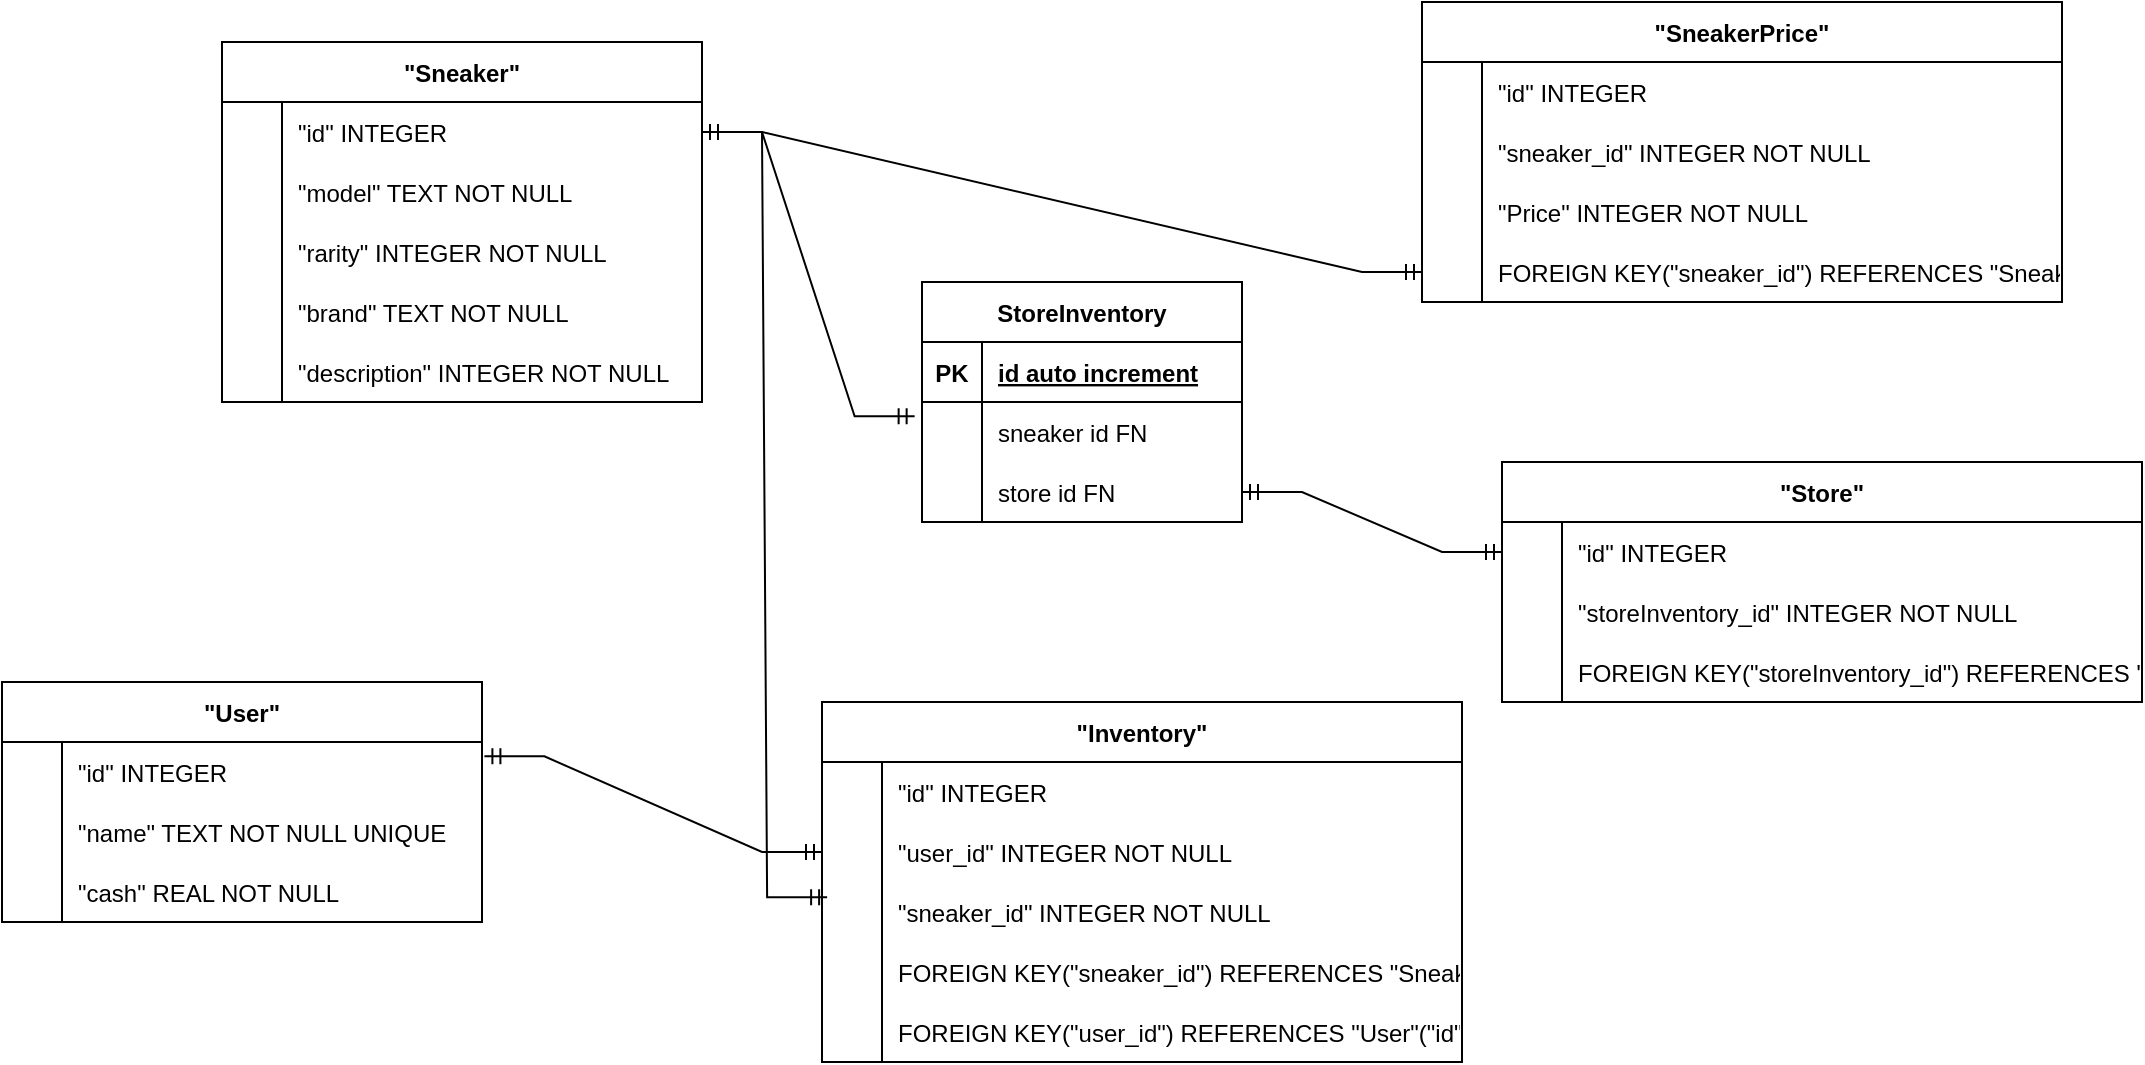 <mxfile version="22.0.4" type="device">
  <diagram name="Page-1" id="aLTnzDrdi68GQUq056x8">
    <mxGraphModel dx="2471" dy="1086" grid="1" gridSize="10" guides="1" tooltips="1" connect="1" arrows="1" fold="1" page="1" pageScale="1" pageWidth="827" pageHeight="1169" math="0" shadow="0">
      <root>
        <mxCell id="0" />
        <mxCell id="1" parent="0" />
        <mxCell id="zHR9sFceW6-5K7BsmSqL-1" value="&quot;User&quot;" style="shape=table;startSize=30;container=1;collapsible=1;childLayout=tableLayout;fixedRows=1;rowLines=0;fontStyle=1;align=center;resizeLast=1;" vertex="1" parent="1">
          <mxGeometry x="-610" y="510" width="240" height="120" as="geometry" />
        </mxCell>
        <mxCell id="zHR9sFceW6-5K7BsmSqL-2" value="" style="shape=tableRow;horizontal=0;startSize=0;swimlaneHead=0;swimlaneBody=0;fillColor=none;collapsible=0;dropTarget=0;points=[[0,0.5],[1,0.5]];portConstraint=eastwest;strokeColor=inherit;top=0;left=0;right=0;bottom=0;" vertex="1" parent="zHR9sFceW6-5K7BsmSqL-1">
          <mxGeometry y="30" width="240" height="30" as="geometry" />
        </mxCell>
        <mxCell id="zHR9sFceW6-5K7BsmSqL-3" value="" style="shape=partialRectangle;overflow=hidden;connectable=0;fillColor=none;strokeColor=inherit;top=0;left=0;bottom=0;right=0;" vertex="1" parent="zHR9sFceW6-5K7BsmSqL-2">
          <mxGeometry width="30" height="30" as="geometry">
            <mxRectangle width="30" height="30" as="alternateBounds" />
          </mxGeometry>
        </mxCell>
        <mxCell id="zHR9sFceW6-5K7BsmSqL-4" value="&quot;id&quot;&#x9;INTEGER" style="shape=partialRectangle;overflow=hidden;connectable=0;fillColor=none;align=left;strokeColor=inherit;top=0;left=0;bottom=0;right=0;spacingLeft=6;" vertex="1" parent="zHR9sFceW6-5K7BsmSqL-2">
          <mxGeometry x="30" width="210" height="30" as="geometry">
            <mxRectangle width="210" height="30" as="alternateBounds" />
          </mxGeometry>
        </mxCell>
        <mxCell id="zHR9sFceW6-5K7BsmSqL-5" value="" style="shape=tableRow;horizontal=0;startSize=0;swimlaneHead=0;swimlaneBody=0;fillColor=none;collapsible=0;dropTarget=0;points=[[0,0.5],[1,0.5]];portConstraint=eastwest;strokeColor=inherit;top=0;left=0;right=0;bottom=0;" vertex="1" parent="zHR9sFceW6-5K7BsmSqL-1">
          <mxGeometry y="60" width="240" height="30" as="geometry" />
        </mxCell>
        <mxCell id="zHR9sFceW6-5K7BsmSqL-6" value="" style="shape=partialRectangle;overflow=hidden;connectable=0;fillColor=none;strokeColor=inherit;top=0;left=0;bottom=0;right=0;" vertex="1" parent="zHR9sFceW6-5K7BsmSqL-5">
          <mxGeometry width="30" height="30" as="geometry">
            <mxRectangle width="30" height="30" as="alternateBounds" />
          </mxGeometry>
        </mxCell>
        <mxCell id="zHR9sFceW6-5K7BsmSqL-7" value="&quot;name&quot;&#x9;TEXT NOT NULL UNIQUE" style="shape=partialRectangle;overflow=hidden;connectable=0;fillColor=none;align=left;strokeColor=inherit;top=0;left=0;bottom=0;right=0;spacingLeft=6;" vertex="1" parent="zHR9sFceW6-5K7BsmSqL-5">
          <mxGeometry x="30" width="210" height="30" as="geometry">
            <mxRectangle width="210" height="30" as="alternateBounds" />
          </mxGeometry>
        </mxCell>
        <mxCell id="zHR9sFceW6-5K7BsmSqL-8" value="" style="shape=tableRow;horizontal=0;startSize=0;swimlaneHead=0;swimlaneBody=0;fillColor=none;collapsible=0;dropTarget=0;points=[[0,0.5],[1,0.5]];portConstraint=eastwest;strokeColor=inherit;top=0;left=0;right=0;bottom=0;" vertex="1" parent="zHR9sFceW6-5K7BsmSqL-1">
          <mxGeometry y="90" width="240" height="30" as="geometry" />
        </mxCell>
        <mxCell id="zHR9sFceW6-5K7BsmSqL-9" value="" style="shape=partialRectangle;overflow=hidden;connectable=0;fillColor=none;strokeColor=inherit;top=0;left=0;bottom=0;right=0;" vertex="1" parent="zHR9sFceW6-5K7BsmSqL-8">
          <mxGeometry width="30" height="30" as="geometry">
            <mxRectangle width="30" height="30" as="alternateBounds" />
          </mxGeometry>
        </mxCell>
        <mxCell id="zHR9sFceW6-5K7BsmSqL-10" value="&quot;cash&quot;&#x9;REAL NOT NULL" style="shape=partialRectangle;overflow=hidden;connectable=0;fillColor=none;align=left;strokeColor=inherit;top=0;left=0;bottom=0;right=0;spacingLeft=6;" vertex="1" parent="zHR9sFceW6-5K7BsmSqL-8">
          <mxGeometry x="30" width="210" height="30" as="geometry">
            <mxRectangle width="210" height="30" as="alternateBounds" />
          </mxGeometry>
        </mxCell>
        <mxCell id="zHR9sFceW6-5K7BsmSqL-11" value="&quot;Sneaker&quot;" style="shape=table;startSize=30;container=1;collapsible=1;childLayout=tableLayout;fixedRows=1;rowLines=0;fontStyle=1;align=center;resizeLast=1;" vertex="1" parent="1">
          <mxGeometry x="-500" y="190" width="240" height="180" as="geometry" />
        </mxCell>
        <mxCell id="zHR9sFceW6-5K7BsmSqL-12" value="" style="shape=tableRow;horizontal=0;startSize=0;swimlaneHead=0;swimlaneBody=0;fillColor=none;collapsible=0;dropTarget=0;points=[[0,0.5],[1,0.5]];portConstraint=eastwest;strokeColor=inherit;top=0;left=0;right=0;bottom=0;" vertex="1" parent="zHR9sFceW6-5K7BsmSqL-11">
          <mxGeometry y="30" width="240" height="30" as="geometry" />
        </mxCell>
        <mxCell id="zHR9sFceW6-5K7BsmSqL-13" value="" style="shape=partialRectangle;overflow=hidden;connectable=0;fillColor=none;strokeColor=inherit;top=0;left=0;bottom=0;right=0;" vertex="1" parent="zHR9sFceW6-5K7BsmSqL-12">
          <mxGeometry width="30" height="30" as="geometry">
            <mxRectangle width="30" height="30" as="alternateBounds" />
          </mxGeometry>
        </mxCell>
        <mxCell id="zHR9sFceW6-5K7BsmSqL-14" value="&quot;id&quot;&#x9;INTEGER" style="shape=partialRectangle;overflow=hidden;connectable=0;fillColor=none;align=left;strokeColor=inherit;top=0;left=0;bottom=0;right=0;spacingLeft=6;" vertex="1" parent="zHR9sFceW6-5K7BsmSqL-12">
          <mxGeometry x="30" width="210" height="30" as="geometry">
            <mxRectangle width="210" height="30" as="alternateBounds" />
          </mxGeometry>
        </mxCell>
        <mxCell id="zHR9sFceW6-5K7BsmSqL-15" value="" style="shape=tableRow;horizontal=0;startSize=0;swimlaneHead=0;swimlaneBody=0;fillColor=none;collapsible=0;dropTarget=0;points=[[0,0.5],[1,0.5]];portConstraint=eastwest;strokeColor=inherit;top=0;left=0;right=0;bottom=0;" vertex="1" parent="zHR9sFceW6-5K7BsmSqL-11">
          <mxGeometry y="60" width="240" height="30" as="geometry" />
        </mxCell>
        <mxCell id="zHR9sFceW6-5K7BsmSqL-16" value="" style="shape=partialRectangle;overflow=hidden;connectable=0;fillColor=none;strokeColor=inherit;top=0;left=0;bottom=0;right=0;" vertex="1" parent="zHR9sFceW6-5K7BsmSqL-15">
          <mxGeometry width="30" height="30" as="geometry">
            <mxRectangle width="30" height="30" as="alternateBounds" />
          </mxGeometry>
        </mxCell>
        <mxCell id="zHR9sFceW6-5K7BsmSqL-17" value="&quot;model&quot;&#x9;TEXT NOT NULL" style="shape=partialRectangle;overflow=hidden;connectable=0;fillColor=none;align=left;strokeColor=inherit;top=0;left=0;bottom=0;right=0;spacingLeft=6;" vertex="1" parent="zHR9sFceW6-5K7BsmSqL-15">
          <mxGeometry x="30" width="210" height="30" as="geometry">
            <mxRectangle width="210" height="30" as="alternateBounds" />
          </mxGeometry>
        </mxCell>
        <mxCell id="zHR9sFceW6-5K7BsmSqL-18" value="" style="shape=tableRow;horizontal=0;startSize=0;swimlaneHead=0;swimlaneBody=0;fillColor=none;collapsible=0;dropTarget=0;points=[[0,0.5],[1,0.5]];portConstraint=eastwest;strokeColor=inherit;top=0;left=0;right=0;bottom=0;" vertex="1" parent="zHR9sFceW6-5K7BsmSqL-11">
          <mxGeometry y="90" width="240" height="30" as="geometry" />
        </mxCell>
        <mxCell id="zHR9sFceW6-5K7BsmSqL-19" value="" style="shape=partialRectangle;overflow=hidden;connectable=0;fillColor=none;strokeColor=inherit;top=0;left=0;bottom=0;right=0;" vertex="1" parent="zHR9sFceW6-5K7BsmSqL-18">
          <mxGeometry width="30" height="30" as="geometry">
            <mxRectangle width="30" height="30" as="alternateBounds" />
          </mxGeometry>
        </mxCell>
        <mxCell id="zHR9sFceW6-5K7BsmSqL-20" value="&quot;rarity&quot;&#x9;INTEGER NOT NULL" style="shape=partialRectangle;overflow=hidden;connectable=0;fillColor=none;align=left;strokeColor=inherit;top=0;left=0;bottom=0;right=0;spacingLeft=6;" vertex="1" parent="zHR9sFceW6-5K7BsmSqL-18">
          <mxGeometry x="30" width="210" height="30" as="geometry">
            <mxRectangle width="210" height="30" as="alternateBounds" />
          </mxGeometry>
        </mxCell>
        <mxCell id="zHR9sFceW6-5K7BsmSqL-21" value="" style="shape=tableRow;horizontal=0;startSize=0;swimlaneHead=0;swimlaneBody=0;fillColor=none;collapsible=0;dropTarget=0;points=[[0,0.5],[1,0.5]];portConstraint=eastwest;strokeColor=inherit;top=0;left=0;right=0;bottom=0;" vertex="1" parent="zHR9sFceW6-5K7BsmSqL-11">
          <mxGeometry y="120" width="240" height="30" as="geometry" />
        </mxCell>
        <mxCell id="zHR9sFceW6-5K7BsmSqL-22" value="" style="shape=partialRectangle;overflow=hidden;connectable=0;fillColor=none;strokeColor=inherit;top=0;left=0;bottom=0;right=0;" vertex="1" parent="zHR9sFceW6-5K7BsmSqL-21">
          <mxGeometry width="30" height="30" as="geometry">
            <mxRectangle width="30" height="30" as="alternateBounds" />
          </mxGeometry>
        </mxCell>
        <mxCell id="zHR9sFceW6-5K7BsmSqL-23" value="&quot;brand&quot;&#x9;TEXT NOT NULL" style="shape=partialRectangle;overflow=hidden;connectable=0;fillColor=none;align=left;strokeColor=inherit;top=0;left=0;bottom=0;right=0;spacingLeft=6;" vertex="1" parent="zHR9sFceW6-5K7BsmSqL-21">
          <mxGeometry x="30" width="210" height="30" as="geometry">
            <mxRectangle width="210" height="30" as="alternateBounds" />
          </mxGeometry>
        </mxCell>
        <mxCell id="zHR9sFceW6-5K7BsmSqL-24" value="" style="shape=tableRow;horizontal=0;startSize=0;swimlaneHead=0;swimlaneBody=0;fillColor=none;collapsible=0;dropTarget=0;points=[[0,0.5],[1,0.5]];portConstraint=eastwest;strokeColor=inherit;top=0;left=0;right=0;bottom=0;" vertex="1" parent="zHR9sFceW6-5K7BsmSqL-11">
          <mxGeometry y="150" width="240" height="30" as="geometry" />
        </mxCell>
        <mxCell id="zHR9sFceW6-5K7BsmSqL-25" value="" style="shape=partialRectangle;overflow=hidden;connectable=0;fillColor=none;strokeColor=inherit;top=0;left=0;bottom=0;right=0;" vertex="1" parent="zHR9sFceW6-5K7BsmSqL-24">
          <mxGeometry width="30" height="30" as="geometry">
            <mxRectangle width="30" height="30" as="alternateBounds" />
          </mxGeometry>
        </mxCell>
        <mxCell id="zHR9sFceW6-5K7BsmSqL-26" value="&quot;description&quot;&#x9;INTEGER NOT NULL" style="shape=partialRectangle;overflow=hidden;connectable=0;fillColor=none;align=left;strokeColor=inherit;top=0;left=0;bottom=0;right=0;spacingLeft=6;" vertex="1" parent="zHR9sFceW6-5K7BsmSqL-24">
          <mxGeometry x="30" width="210" height="30" as="geometry">
            <mxRectangle width="210" height="30" as="alternateBounds" />
          </mxGeometry>
        </mxCell>
        <mxCell id="zHR9sFceW6-5K7BsmSqL-27" value="&quot;SneakerPrice&quot;" style="shape=table;startSize=30;container=1;collapsible=1;childLayout=tableLayout;fixedRows=1;rowLines=0;fontStyle=1;align=center;resizeLast=1;" vertex="1" parent="1">
          <mxGeometry x="100" y="170" width="320" height="150" as="geometry" />
        </mxCell>
        <mxCell id="zHR9sFceW6-5K7BsmSqL-28" value="" style="shape=tableRow;horizontal=0;startSize=0;swimlaneHead=0;swimlaneBody=0;fillColor=none;collapsible=0;dropTarget=0;points=[[0,0.5],[1,0.5]];portConstraint=eastwest;strokeColor=inherit;top=0;left=0;right=0;bottom=0;" vertex="1" parent="zHR9sFceW6-5K7BsmSqL-27">
          <mxGeometry y="30" width="320" height="30" as="geometry" />
        </mxCell>
        <mxCell id="zHR9sFceW6-5K7BsmSqL-29" value="" style="shape=partialRectangle;overflow=hidden;connectable=0;fillColor=none;strokeColor=inherit;top=0;left=0;bottom=0;right=0;" vertex="1" parent="zHR9sFceW6-5K7BsmSqL-28">
          <mxGeometry width="30" height="30" as="geometry">
            <mxRectangle width="30" height="30" as="alternateBounds" />
          </mxGeometry>
        </mxCell>
        <mxCell id="zHR9sFceW6-5K7BsmSqL-30" value="&quot;id&quot;&#x9;INTEGER" style="shape=partialRectangle;overflow=hidden;connectable=0;fillColor=none;align=left;strokeColor=inherit;top=0;left=0;bottom=0;right=0;spacingLeft=6;" vertex="1" parent="zHR9sFceW6-5K7BsmSqL-28">
          <mxGeometry x="30" width="290" height="30" as="geometry">
            <mxRectangle width="290" height="30" as="alternateBounds" />
          </mxGeometry>
        </mxCell>
        <mxCell id="zHR9sFceW6-5K7BsmSqL-31" value="" style="shape=tableRow;horizontal=0;startSize=0;swimlaneHead=0;swimlaneBody=0;fillColor=none;collapsible=0;dropTarget=0;points=[[0,0.5],[1,0.5]];portConstraint=eastwest;strokeColor=inherit;top=0;left=0;right=0;bottom=0;" vertex="1" parent="zHR9sFceW6-5K7BsmSqL-27">
          <mxGeometry y="60" width="320" height="30" as="geometry" />
        </mxCell>
        <mxCell id="zHR9sFceW6-5K7BsmSqL-32" value="" style="shape=partialRectangle;overflow=hidden;connectable=0;fillColor=none;strokeColor=inherit;top=0;left=0;bottom=0;right=0;" vertex="1" parent="zHR9sFceW6-5K7BsmSqL-31">
          <mxGeometry width="30" height="30" as="geometry">
            <mxRectangle width="30" height="30" as="alternateBounds" />
          </mxGeometry>
        </mxCell>
        <mxCell id="zHR9sFceW6-5K7BsmSqL-33" value="&quot;sneaker_id&quot;&#x9;INTEGER NOT NULL" style="shape=partialRectangle;overflow=hidden;connectable=0;fillColor=none;align=left;strokeColor=inherit;top=0;left=0;bottom=0;right=0;spacingLeft=6;" vertex="1" parent="zHR9sFceW6-5K7BsmSqL-31">
          <mxGeometry x="30" width="290" height="30" as="geometry">
            <mxRectangle width="290" height="30" as="alternateBounds" />
          </mxGeometry>
        </mxCell>
        <mxCell id="zHR9sFceW6-5K7BsmSqL-34" value="" style="shape=tableRow;horizontal=0;startSize=0;swimlaneHead=0;swimlaneBody=0;fillColor=none;collapsible=0;dropTarget=0;points=[[0,0.5],[1,0.5]];portConstraint=eastwest;strokeColor=inherit;top=0;left=0;right=0;bottom=0;" vertex="1" parent="zHR9sFceW6-5K7BsmSqL-27">
          <mxGeometry y="90" width="320" height="30" as="geometry" />
        </mxCell>
        <mxCell id="zHR9sFceW6-5K7BsmSqL-35" value="" style="shape=partialRectangle;overflow=hidden;connectable=0;fillColor=none;strokeColor=inherit;top=0;left=0;bottom=0;right=0;" vertex="1" parent="zHR9sFceW6-5K7BsmSqL-34">
          <mxGeometry width="30" height="30" as="geometry">
            <mxRectangle width="30" height="30" as="alternateBounds" />
          </mxGeometry>
        </mxCell>
        <mxCell id="zHR9sFceW6-5K7BsmSqL-36" value="&quot;Price&quot;&#x9;INTEGER NOT NULL" style="shape=partialRectangle;overflow=hidden;connectable=0;fillColor=none;align=left;strokeColor=inherit;top=0;left=0;bottom=0;right=0;spacingLeft=6;" vertex="1" parent="zHR9sFceW6-5K7BsmSqL-34">
          <mxGeometry x="30" width="290" height="30" as="geometry">
            <mxRectangle width="290" height="30" as="alternateBounds" />
          </mxGeometry>
        </mxCell>
        <mxCell id="zHR9sFceW6-5K7BsmSqL-37" value="" style="shape=tableRow;horizontal=0;startSize=0;swimlaneHead=0;swimlaneBody=0;fillColor=none;collapsible=0;dropTarget=0;points=[[0,0.5],[1,0.5]];portConstraint=eastwest;strokeColor=inherit;top=0;left=0;right=0;bottom=0;" vertex="1" parent="zHR9sFceW6-5K7BsmSqL-27">
          <mxGeometry y="120" width="320" height="30" as="geometry" />
        </mxCell>
        <mxCell id="zHR9sFceW6-5K7BsmSqL-38" value="" style="shape=partialRectangle;overflow=hidden;connectable=0;fillColor=none;strokeColor=inherit;top=0;left=0;bottom=0;right=0;" vertex="1" parent="zHR9sFceW6-5K7BsmSqL-37">
          <mxGeometry width="30" height="30" as="geometry">
            <mxRectangle width="30" height="30" as="alternateBounds" />
          </mxGeometry>
        </mxCell>
        <mxCell id="zHR9sFceW6-5K7BsmSqL-39" value="FOREIGN KEY(&quot;sneaker_id&quot;) REFERENCES &quot;Sneaker&quot;(&quot;id&quot;)" style="shape=partialRectangle;overflow=hidden;connectable=0;fillColor=none;align=left;strokeColor=inherit;top=0;left=0;bottom=0;right=0;spacingLeft=6;" vertex="1" parent="zHR9sFceW6-5K7BsmSqL-37">
          <mxGeometry x="30" width="290" height="30" as="geometry">
            <mxRectangle width="290" height="30" as="alternateBounds" />
          </mxGeometry>
        </mxCell>
        <mxCell id="zHR9sFceW6-5K7BsmSqL-40" value="&quot;Inventory&quot;" style="shape=table;startSize=30;container=1;collapsible=1;childLayout=tableLayout;fixedRows=1;rowLines=0;fontStyle=1;align=center;resizeLast=1;" vertex="1" parent="1">
          <mxGeometry x="-200" y="520" width="320" height="180" as="geometry" />
        </mxCell>
        <mxCell id="zHR9sFceW6-5K7BsmSqL-41" value="" style="shape=tableRow;horizontal=0;startSize=0;swimlaneHead=0;swimlaneBody=0;fillColor=none;collapsible=0;dropTarget=0;points=[[0,0.5],[1,0.5]];portConstraint=eastwest;strokeColor=inherit;top=0;left=0;right=0;bottom=0;" vertex="1" parent="zHR9sFceW6-5K7BsmSqL-40">
          <mxGeometry y="30" width="320" height="30" as="geometry" />
        </mxCell>
        <mxCell id="zHR9sFceW6-5K7BsmSqL-42" value="" style="shape=partialRectangle;overflow=hidden;connectable=0;fillColor=none;strokeColor=inherit;top=0;left=0;bottom=0;right=0;" vertex="1" parent="zHR9sFceW6-5K7BsmSqL-41">
          <mxGeometry width="30" height="30" as="geometry">
            <mxRectangle width="30" height="30" as="alternateBounds" />
          </mxGeometry>
        </mxCell>
        <mxCell id="zHR9sFceW6-5K7BsmSqL-43" value="&quot;id&quot;&#x9;INTEGER" style="shape=partialRectangle;overflow=hidden;connectable=0;fillColor=none;align=left;strokeColor=inherit;top=0;left=0;bottom=0;right=0;spacingLeft=6;" vertex="1" parent="zHR9sFceW6-5K7BsmSqL-41">
          <mxGeometry x="30" width="290" height="30" as="geometry">
            <mxRectangle width="290" height="30" as="alternateBounds" />
          </mxGeometry>
        </mxCell>
        <mxCell id="zHR9sFceW6-5K7BsmSqL-44" value="" style="shape=tableRow;horizontal=0;startSize=0;swimlaneHead=0;swimlaneBody=0;fillColor=none;collapsible=0;dropTarget=0;points=[[0,0.5],[1,0.5]];portConstraint=eastwest;strokeColor=inherit;top=0;left=0;right=0;bottom=0;" vertex="1" parent="zHR9sFceW6-5K7BsmSqL-40">
          <mxGeometry y="60" width="320" height="30" as="geometry" />
        </mxCell>
        <mxCell id="zHR9sFceW6-5K7BsmSqL-45" value="" style="shape=partialRectangle;overflow=hidden;connectable=0;fillColor=none;strokeColor=inherit;top=0;left=0;bottom=0;right=0;" vertex="1" parent="zHR9sFceW6-5K7BsmSqL-44">
          <mxGeometry width="30" height="30" as="geometry">
            <mxRectangle width="30" height="30" as="alternateBounds" />
          </mxGeometry>
        </mxCell>
        <mxCell id="zHR9sFceW6-5K7BsmSqL-46" value="&quot;user_id&quot;&#x9;INTEGER NOT NULL" style="shape=partialRectangle;overflow=hidden;connectable=0;fillColor=none;align=left;strokeColor=inherit;top=0;left=0;bottom=0;right=0;spacingLeft=6;" vertex="1" parent="zHR9sFceW6-5K7BsmSqL-44">
          <mxGeometry x="30" width="290" height="30" as="geometry">
            <mxRectangle width="290" height="30" as="alternateBounds" />
          </mxGeometry>
        </mxCell>
        <mxCell id="zHR9sFceW6-5K7BsmSqL-47" value="" style="shape=tableRow;horizontal=0;startSize=0;swimlaneHead=0;swimlaneBody=0;fillColor=none;collapsible=0;dropTarget=0;points=[[0,0.5],[1,0.5]];portConstraint=eastwest;strokeColor=inherit;top=0;left=0;right=0;bottom=0;" vertex="1" parent="zHR9sFceW6-5K7BsmSqL-40">
          <mxGeometry y="90" width="320" height="30" as="geometry" />
        </mxCell>
        <mxCell id="zHR9sFceW6-5K7BsmSqL-48" value="" style="shape=partialRectangle;overflow=hidden;connectable=0;fillColor=none;strokeColor=inherit;top=0;left=0;bottom=0;right=0;" vertex="1" parent="zHR9sFceW6-5K7BsmSqL-47">
          <mxGeometry width="30" height="30" as="geometry">
            <mxRectangle width="30" height="30" as="alternateBounds" />
          </mxGeometry>
        </mxCell>
        <mxCell id="zHR9sFceW6-5K7BsmSqL-49" value="&quot;sneaker_id&quot;&#x9;INTEGER NOT NULL" style="shape=partialRectangle;overflow=hidden;connectable=0;fillColor=none;align=left;strokeColor=inherit;top=0;left=0;bottom=0;right=0;spacingLeft=6;" vertex="1" parent="zHR9sFceW6-5K7BsmSqL-47">
          <mxGeometry x="30" width="290" height="30" as="geometry">
            <mxRectangle width="290" height="30" as="alternateBounds" />
          </mxGeometry>
        </mxCell>
        <mxCell id="zHR9sFceW6-5K7BsmSqL-50" value="" style="shape=tableRow;horizontal=0;startSize=0;swimlaneHead=0;swimlaneBody=0;fillColor=none;collapsible=0;dropTarget=0;points=[[0,0.5],[1,0.5]];portConstraint=eastwest;strokeColor=inherit;top=0;left=0;right=0;bottom=0;" vertex="1" parent="zHR9sFceW6-5K7BsmSqL-40">
          <mxGeometry y="120" width="320" height="30" as="geometry" />
        </mxCell>
        <mxCell id="zHR9sFceW6-5K7BsmSqL-51" value="" style="shape=partialRectangle;overflow=hidden;connectable=0;fillColor=none;strokeColor=inherit;top=0;left=0;bottom=0;right=0;" vertex="1" parent="zHR9sFceW6-5K7BsmSqL-50">
          <mxGeometry width="30" height="30" as="geometry">
            <mxRectangle width="30" height="30" as="alternateBounds" />
          </mxGeometry>
        </mxCell>
        <mxCell id="zHR9sFceW6-5K7BsmSqL-52" value="FOREIGN KEY(&quot;sneaker_id&quot;) REFERENCES &quot;Sneaker&quot;(&quot;id&quot;)" style="shape=partialRectangle;overflow=hidden;connectable=0;fillColor=none;align=left;strokeColor=inherit;top=0;left=0;bottom=0;right=0;spacingLeft=6;" vertex="1" parent="zHR9sFceW6-5K7BsmSqL-50">
          <mxGeometry x="30" width="290" height="30" as="geometry">
            <mxRectangle width="290" height="30" as="alternateBounds" />
          </mxGeometry>
        </mxCell>
        <mxCell id="zHR9sFceW6-5K7BsmSqL-53" value="" style="shape=tableRow;horizontal=0;startSize=0;swimlaneHead=0;swimlaneBody=0;fillColor=none;collapsible=0;dropTarget=0;points=[[0,0.5],[1,0.5]];portConstraint=eastwest;strokeColor=inherit;top=0;left=0;right=0;bottom=0;" vertex="1" parent="zHR9sFceW6-5K7BsmSqL-40">
          <mxGeometry y="150" width="320" height="30" as="geometry" />
        </mxCell>
        <mxCell id="zHR9sFceW6-5K7BsmSqL-54" value="" style="shape=partialRectangle;overflow=hidden;connectable=0;fillColor=none;strokeColor=inherit;top=0;left=0;bottom=0;right=0;" vertex="1" parent="zHR9sFceW6-5K7BsmSqL-53">
          <mxGeometry width="30" height="30" as="geometry">
            <mxRectangle width="30" height="30" as="alternateBounds" />
          </mxGeometry>
        </mxCell>
        <mxCell id="zHR9sFceW6-5K7BsmSqL-55" value="FOREIGN KEY(&quot;user_id&quot;) REFERENCES &quot;User&quot;(&quot;id&quot;)" style="shape=partialRectangle;overflow=hidden;connectable=0;fillColor=none;align=left;strokeColor=inherit;top=0;left=0;bottom=0;right=0;spacingLeft=6;" vertex="1" parent="zHR9sFceW6-5K7BsmSqL-53">
          <mxGeometry x="30" width="290" height="30" as="geometry">
            <mxRectangle width="290" height="30" as="alternateBounds" />
          </mxGeometry>
        </mxCell>
        <mxCell id="zHR9sFceW6-5K7BsmSqL-70" value="" style="edgeStyle=entityRelationEdgeStyle;fontSize=12;html=1;endArrow=ERmandOne;startArrow=ERmandOne;rounded=0;exitX=1;exitY=0.5;exitDx=0;exitDy=0;entryX=0;entryY=0.5;entryDx=0;entryDy=0;" edge="1" parent="1" source="zHR9sFceW6-5K7BsmSqL-12" target="zHR9sFceW6-5K7BsmSqL-37">
          <mxGeometry width="100" height="100" relative="1" as="geometry">
            <mxPoint x="180" y="480" as="sourcePoint" />
            <mxPoint x="280" y="380" as="targetPoint" />
          </mxGeometry>
        </mxCell>
        <mxCell id="zHR9sFceW6-5K7BsmSqL-71" value="" style="edgeStyle=entityRelationEdgeStyle;fontSize=12;html=1;endArrow=ERmandOne;startArrow=ERmandOne;rounded=0;exitX=1.005;exitY=0.239;exitDx=0;exitDy=0;exitPerimeter=0;" edge="1" parent="1" source="zHR9sFceW6-5K7BsmSqL-2" target="zHR9sFceW6-5K7BsmSqL-44">
          <mxGeometry width="100" height="100" relative="1" as="geometry">
            <mxPoint x="-367.44" y="510.0" as="sourcePoint" />
            <mxPoint x="-210" y="612" as="targetPoint" />
            <Array as="points">
              <mxPoint x="-367" y="550" />
            </Array>
          </mxGeometry>
        </mxCell>
        <mxCell id="zHR9sFceW6-5K7BsmSqL-74" value="StoreInventory" style="shape=table;startSize=30;container=1;collapsible=1;childLayout=tableLayout;fixedRows=1;rowLines=0;fontStyle=1;align=center;resizeLast=1;" vertex="1" parent="1">
          <mxGeometry x="-150" y="310" width="160" height="120" as="geometry" />
        </mxCell>
        <mxCell id="zHR9sFceW6-5K7BsmSqL-75" value="" style="shape=tableRow;horizontal=0;startSize=0;swimlaneHead=0;swimlaneBody=0;fillColor=none;collapsible=0;dropTarget=0;points=[[0,0.5],[1,0.5]];portConstraint=eastwest;strokeColor=inherit;top=0;left=0;right=0;bottom=1;" vertex="1" parent="zHR9sFceW6-5K7BsmSqL-74">
          <mxGeometry y="30" width="160" height="30" as="geometry" />
        </mxCell>
        <mxCell id="zHR9sFceW6-5K7BsmSqL-76" value="PK" style="shape=partialRectangle;overflow=hidden;connectable=0;fillColor=none;strokeColor=inherit;top=0;left=0;bottom=0;right=0;fontStyle=1;" vertex="1" parent="zHR9sFceW6-5K7BsmSqL-75">
          <mxGeometry width="30" height="30" as="geometry">
            <mxRectangle width="30" height="30" as="alternateBounds" />
          </mxGeometry>
        </mxCell>
        <mxCell id="zHR9sFceW6-5K7BsmSqL-77" value="id  auto increment" style="shape=partialRectangle;overflow=hidden;connectable=0;fillColor=none;align=left;strokeColor=inherit;top=0;left=0;bottom=0;right=0;spacingLeft=6;fontStyle=5;" vertex="1" parent="zHR9sFceW6-5K7BsmSqL-75">
          <mxGeometry x="30" width="130" height="30" as="geometry">
            <mxRectangle width="130" height="30" as="alternateBounds" />
          </mxGeometry>
        </mxCell>
        <mxCell id="zHR9sFceW6-5K7BsmSqL-78" value="" style="shape=tableRow;horizontal=0;startSize=0;swimlaneHead=0;swimlaneBody=0;fillColor=none;collapsible=0;dropTarget=0;points=[[0,0.5],[1,0.5]];portConstraint=eastwest;strokeColor=inherit;top=0;left=0;right=0;bottom=0;" vertex="1" parent="zHR9sFceW6-5K7BsmSqL-74">
          <mxGeometry y="60" width="160" height="30" as="geometry" />
        </mxCell>
        <mxCell id="zHR9sFceW6-5K7BsmSqL-79" value="" style="shape=partialRectangle;overflow=hidden;connectable=0;fillColor=none;strokeColor=inherit;top=0;left=0;bottom=0;right=0;" vertex="1" parent="zHR9sFceW6-5K7BsmSqL-78">
          <mxGeometry width="30" height="30" as="geometry">
            <mxRectangle width="30" height="30" as="alternateBounds" />
          </mxGeometry>
        </mxCell>
        <mxCell id="zHR9sFceW6-5K7BsmSqL-80" value="sneaker id FN" style="shape=partialRectangle;overflow=hidden;connectable=0;fillColor=none;align=left;strokeColor=inherit;top=0;left=0;bottom=0;right=0;spacingLeft=6;" vertex="1" parent="zHR9sFceW6-5K7BsmSqL-78">
          <mxGeometry x="30" width="130" height="30" as="geometry">
            <mxRectangle width="130" height="30" as="alternateBounds" />
          </mxGeometry>
        </mxCell>
        <mxCell id="zHR9sFceW6-5K7BsmSqL-81" value="" style="shape=tableRow;horizontal=0;startSize=0;swimlaneHead=0;swimlaneBody=0;fillColor=none;collapsible=0;dropTarget=0;points=[[0,0.5],[1,0.5]];portConstraint=eastwest;strokeColor=inherit;top=0;left=0;right=0;bottom=0;" vertex="1" parent="zHR9sFceW6-5K7BsmSqL-74">
          <mxGeometry y="90" width="160" height="30" as="geometry" />
        </mxCell>
        <mxCell id="zHR9sFceW6-5K7BsmSqL-82" value="" style="shape=partialRectangle;overflow=hidden;connectable=0;fillColor=none;strokeColor=inherit;top=0;left=0;bottom=0;right=0;" vertex="1" parent="zHR9sFceW6-5K7BsmSqL-81">
          <mxGeometry width="30" height="30" as="geometry">
            <mxRectangle width="30" height="30" as="alternateBounds" />
          </mxGeometry>
        </mxCell>
        <mxCell id="zHR9sFceW6-5K7BsmSqL-83" value="store id FN" style="shape=partialRectangle;overflow=hidden;connectable=0;fillColor=none;align=left;strokeColor=inherit;top=0;left=0;bottom=0;right=0;spacingLeft=6;" vertex="1" parent="zHR9sFceW6-5K7BsmSqL-81">
          <mxGeometry x="30" width="130" height="30" as="geometry">
            <mxRectangle width="130" height="30" as="alternateBounds" />
          </mxGeometry>
        </mxCell>
        <mxCell id="zHR9sFceW6-5K7BsmSqL-84" value="&quot;Store&quot;" style="shape=table;startSize=30;container=1;collapsible=1;childLayout=tableLayout;fixedRows=1;rowLines=0;fontStyle=1;align=center;resizeLast=1;" vertex="1" parent="1">
          <mxGeometry x="140" y="400" width="320" height="120" as="geometry" />
        </mxCell>
        <mxCell id="zHR9sFceW6-5K7BsmSqL-85" value="" style="shape=tableRow;horizontal=0;startSize=0;swimlaneHead=0;swimlaneBody=0;fillColor=none;collapsible=0;dropTarget=0;points=[[0,0.5],[1,0.5]];portConstraint=eastwest;strokeColor=inherit;top=0;left=0;right=0;bottom=0;" vertex="1" parent="zHR9sFceW6-5K7BsmSqL-84">
          <mxGeometry y="30" width="320" height="30" as="geometry" />
        </mxCell>
        <mxCell id="zHR9sFceW6-5K7BsmSqL-86" value="" style="shape=partialRectangle;overflow=hidden;connectable=0;fillColor=none;strokeColor=inherit;top=0;left=0;bottom=0;right=0;" vertex="1" parent="zHR9sFceW6-5K7BsmSqL-85">
          <mxGeometry width="30" height="30" as="geometry">
            <mxRectangle width="30" height="30" as="alternateBounds" />
          </mxGeometry>
        </mxCell>
        <mxCell id="zHR9sFceW6-5K7BsmSqL-87" value="&quot;id&quot;&#x9;INTEGER" style="shape=partialRectangle;overflow=hidden;connectable=0;fillColor=none;align=left;strokeColor=inherit;top=0;left=0;bottom=0;right=0;spacingLeft=6;" vertex="1" parent="zHR9sFceW6-5K7BsmSqL-85">
          <mxGeometry x="30" width="290" height="30" as="geometry">
            <mxRectangle width="290" height="30" as="alternateBounds" />
          </mxGeometry>
        </mxCell>
        <mxCell id="zHR9sFceW6-5K7BsmSqL-88" value="" style="shape=tableRow;horizontal=0;startSize=0;swimlaneHead=0;swimlaneBody=0;fillColor=none;collapsible=0;dropTarget=0;points=[[0,0.5],[1,0.5]];portConstraint=eastwest;strokeColor=inherit;top=0;left=0;right=0;bottom=0;" vertex="1" parent="zHR9sFceW6-5K7BsmSqL-84">
          <mxGeometry y="60" width="320" height="30" as="geometry" />
        </mxCell>
        <mxCell id="zHR9sFceW6-5K7BsmSqL-89" value="" style="shape=partialRectangle;overflow=hidden;connectable=0;fillColor=none;strokeColor=inherit;top=0;left=0;bottom=0;right=0;" vertex="1" parent="zHR9sFceW6-5K7BsmSqL-88">
          <mxGeometry width="30" height="30" as="geometry">
            <mxRectangle width="30" height="30" as="alternateBounds" />
          </mxGeometry>
        </mxCell>
        <mxCell id="zHR9sFceW6-5K7BsmSqL-90" value="&quot;storeInventory_id&quot;&#x9;INTEGER NOT NULL" style="shape=partialRectangle;overflow=hidden;connectable=0;fillColor=none;align=left;strokeColor=inherit;top=0;left=0;bottom=0;right=0;spacingLeft=6;" vertex="1" parent="zHR9sFceW6-5K7BsmSqL-88">
          <mxGeometry x="30" width="290" height="30" as="geometry">
            <mxRectangle width="290" height="30" as="alternateBounds" />
          </mxGeometry>
        </mxCell>
        <mxCell id="zHR9sFceW6-5K7BsmSqL-91" value="" style="shape=tableRow;horizontal=0;startSize=0;swimlaneHead=0;swimlaneBody=0;fillColor=none;collapsible=0;dropTarget=0;points=[[0,0.5],[1,0.5]];portConstraint=eastwest;strokeColor=inherit;top=0;left=0;right=0;bottom=0;" vertex="1" parent="zHR9sFceW6-5K7BsmSqL-84">
          <mxGeometry y="90" width="320" height="30" as="geometry" />
        </mxCell>
        <mxCell id="zHR9sFceW6-5K7BsmSqL-92" value="" style="shape=partialRectangle;overflow=hidden;connectable=0;fillColor=none;strokeColor=inherit;top=0;left=0;bottom=0;right=0;" vertex="1" parent="zHR9sFceW6-5K7BsmSqL-91">
          <mxGeometry width="30" height="30" as="geometry">
            <mxRectangle width="30" height="30" as="alternateBounds" />
          </mxGeometry>
        </mxCell>
        <mxCell id="zHR9sFceW6-5K7BsmSqL-93" value="FOREIGN KEY(&quot;storeInventory_id&quot;) REFERENCES &quot;StoreInventory&quot;(&quot;id&quot;)" style="shape=partialRectangle;overflow=hidden;connectable=0;fillColor=none;align=left;strokeColor=inherit;top=0;left=0;bottom=0;right=0;spacingLeft=6;" vertex="1" parent="zHR9sFceW6-5K7BsmSqL-91">
          <mxGeometry x="30" width="290" height="30" as="geometry">
            <mxRectangle width="290" height="30" as="alternateBounds" />
          </mxGeometry>
        </mxCell>
        <mxCell id="zHR9sFceW6-5K7BsmSqL-94" value="" style="edgeStyle=entityRelationEdgeStyle;fontSize=12;html=1;endArrow=ERmandOne;startArrow=ERmandOne;rounded=0;entryX=-0.023;entryY=0.239;entryDx=0;entryDy=0;entryPerimeter=0;exitX=1;exitY=0.5;exitDx=0;exitDy=0;" edge="1" parent="1" source="zHR9sFceW6-5K7BsmSqL-12" target="zHR9sFceW6-5K7BsmSqL-78">
          <mxGeometry width="100" height="100" relative="1" as="geometry">
            <mxPoint x="-250" y="240" as="sourcePoint" />
            <mxPoint x="-270" y="380" as="targetPoint" />
          </mxGeometry>
        </mxCell>
        <mxCell id="zHR9sFceW6-5K7BsmSqL-95" value="" style="edgeStyle=entityRelationEdgeStyle;fontSize=12;html=1;endArrow=ERmandOne;startArrow=ERmandOne;rounded=0;entryX=0;entryY=0.5;entryDx=0;entryDy=0;exitX=1;exitY=0.5;exitDx=0;exitDy=0;" edge="1" parent="1" source="zHR9sFceW6-5K7BsmSqL-81" target="zHR9sFceW6-5K7BsmSqL-85">
          <mxGeometry width="100" height="100" relative="1" as="geometry">
            <mxPoint x="-200" y="600" as="sourcePoint" />
            <mxPoint x="-100" y="500" as="targetPoint" />
            <Array as="points">
              <mxPoint x="120" y="390" />
            </Array>
          </mxGeometry>
        </mxCell>
        <mxCell id="zHR9sFceW6-5K7BsmSqL-116" value="" style="edgeStyle=entityRelationEdgeStyle;fontSize=12;html=1;endArrow=ERmandOne;startArrow=ERmandOne;rounded=0;exitX=1;exitY=0.5;exitDx=0;exitDy=0;entryX=0.008;entryY=0.256;entryDx=0;entryDy=0;entryPerimeter=0;" edge="1" parent="1" source="zHR9sFceW6-5K7BsmSqL-12" target="zHR9sFceW6-5K7BsmSqL-47">
          <mxGeometry width="100" height="100" relative="1" as="geometry">
            <mxPoint x="-310" y="550" as="sourcePoint" />
            <mxPoint x="-210" y="450" as="targetPoint" />
          </mxGeometry>
        </mxCell>
      </root>
    </mxGraphModel>
  </diagram>
</mxfile>
